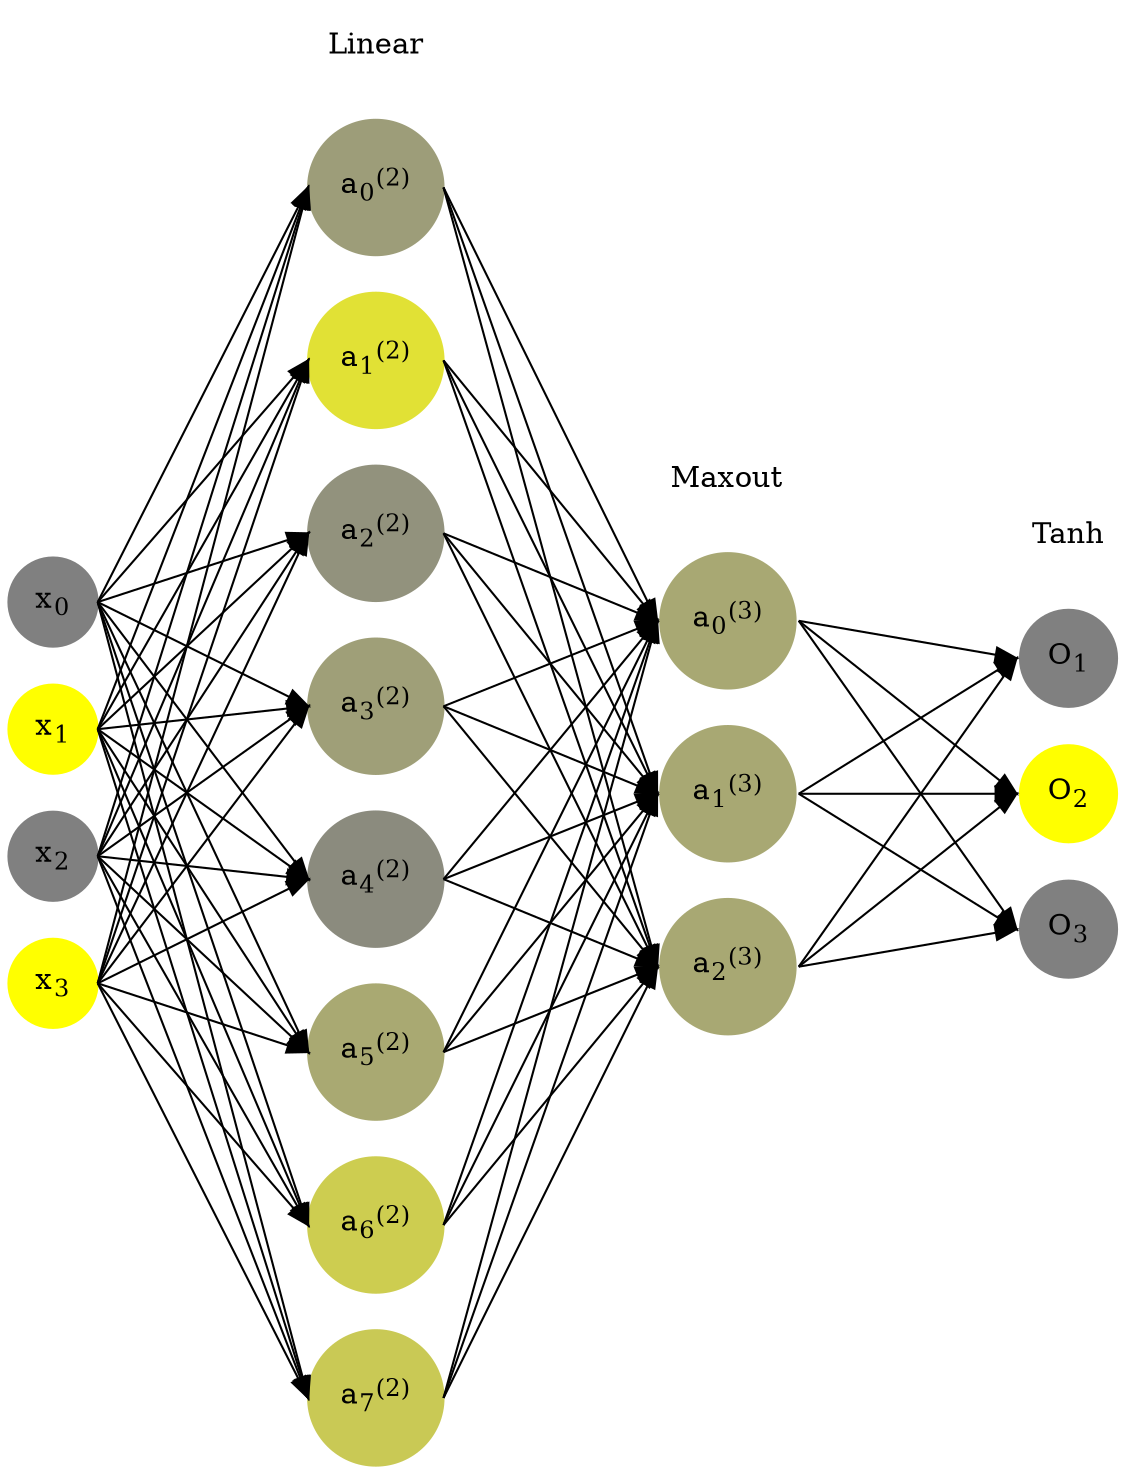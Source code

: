 digraph G {
	rankdir = LR;
	splines=false;
	edge[style=invis];
	ranksep= 1.4;
	{
	node [shape=circle, color="0.1667, 0.0, 0.5", style=filled, fillcolor="0.1667, 0.0, 0.5"];
	x0 [label=<x<sub>0</sub>>];
	}
	{
	node [shape=circle, color="0.1667, 1.0, 1.0", style=filled, fillcolor="0.1667, 1.0, 1.0"];
	x1 [label=<x<sub>1</sub>>];
	}
	{
	node [shape=circle, color="0.1667, 0.0, 0.5", style=filled, fillcolor="0.1667, 0.0, 0.5"];
	x2 [label=<x<sub>2</sub>>];
	}
	{
	node [shape=circle, color="0.1667, 1.0, 1.0", style=filled, fillcolor="0.1667, 1.0, 1.0"];
	x3 [label=<x<sub>3</sub>>];
	}
	{
	node [shape=circle, color="0.1667, 0.227169, 0.613584", style=filled, fillcolor="0.1667, 0.227169, 0.613584"];
	a02 [label=<a<sub>0</sub><sup>(2)</sup>>];
	}
	{
	node [shape=circle, color="0.1667, 0.760528, 0.880264", style=filled, fillcolor="0.1667, 0.760528, 0.880264"];
	a12 [label=<a<sub>1</sub><sup>(2)</sup>>];
	}
	{
	node [shape=circle, color="0.1667, 0.148184, 0.574092", style=filled, fillcolor="0.1667, 0.148184, 0.574092"];
	a22 [label=<a<sub>2</sub><sup>(2)</sup>>];
	}
	{
	node [shape=circle, color="0.1667, 0.242764, 0.621382", style=filled, fillcolor="0.1667, 0.242764, 0.621382"];
	a32 [label=<a<sub>3</sub><sup>(2)</sup>>];
	}
	{
	node [shape=circle, color="0.1667, 0.089644, 0.544822", style=filled, fillcolor="0.1667, 0.089644, 0.544822"];
	a42 [label=<a<sub>4</sub><sup>(2)</sup>>];
	}
	{
	node [shape=circle, color="0.1667, 0.323448, 0.661724", style=filled, fillcolor="0.1667, 0.323448, 0.661724"];
	a52 [label=<a<sub>5</sub><sup>(2)</sup>>];
	}
	{
	node [shape=circle, color="0.1667, 0.606585, 0.803293", style=filled, fillcolor="0.1667, 0.606585, 0.803293"];
	a62 [label=<a<sub>6</sub><sup>(2)</sup>>];
	}
	{
	node [shape=circle, color="0.1667, 0.575611, 0.787805", style=filled, fillcolor="0.1667, 0.575611, 0.787805"];
	a72 [label=<a<sub>7</sub><sup>(2)</sup>>];
	}
	{
	node [shape=circle, color="0.1667, 0.317071, 0.658535", style=filled, fillcolor="0.1667, 0.317071, 0.658535"];
	a03 [label=<a<sub>0</sub><sup>(3)</sup>>];
	}
	{
	node [shape=circle, color="0.1667, 0.317071, 0.658535", style=filled, fillcolor="0.1667, 0.317071, 0.658535"];
	a13 [label=<a<sub>1</sub><sup>(3)</sup>>];
	}
	{
	node [shape=circle, color="0.1667, 0.317071, 0.658535", style=filled, fillcolor="0.1667, 0.317071, 0.658535"];
	a23 [label=<a<sub>2</sub><sup>(3)</sup>>];
	}
	{
	node [shape=circle, color="0.1667, 0.0, 0.5", style=filled, fillcolor="0.1667, 0.0, 0.5"];
	O1 [label=<O<sub>1</sub>>];
	}
	{
	node [shape=circle, color="0.1667, 1.0, 1.0", style=filled, fillcolor="0.1667, 1.0, 1.0"];
	O2 [label=<O<sub>2</sub>>];
	}
	{
	node [shape=circle, color="0.1667, 0.0, 0.5", style=filled, fillcolor="0.1667, 0.0, 0.5"];
	O3 [label=<O<sub>3</sub>>];
	}
	{
	rank=same;
	x0->x1->x2->x3;
	}
	{
	rank=same;
	a02->a12->a22->a32->a42->a52->a62->a72;
	}
	{
	rank=same;
	a03->a13->a23;
	}
	{
	rank=same;
	O1->O2->O3;
	}
	l1 [shape=plaintext,label="Linear"];
	l1->a02;
	{rank=same; l1;a02};
	l2 [shape=plaintext,label="Maxout"];
	l2->a03;
	{rank=same; l2;a03};
	l3 [shape=plaintext,label="Tanh"];
	l3->O1;
	{rank=same; l3;O1};
edge[style=solid, tailport=e, headport=w];
	{x0;x1;x2;x3} -> {a02;a12;a22;a32;a42;a52;a62;a72};
	{a02;a12;a22;a32;a42;a52;a62;a72} -> {a03;a13;a23};
	{a03;a13;a23} -> {O1,O2,O3};
}